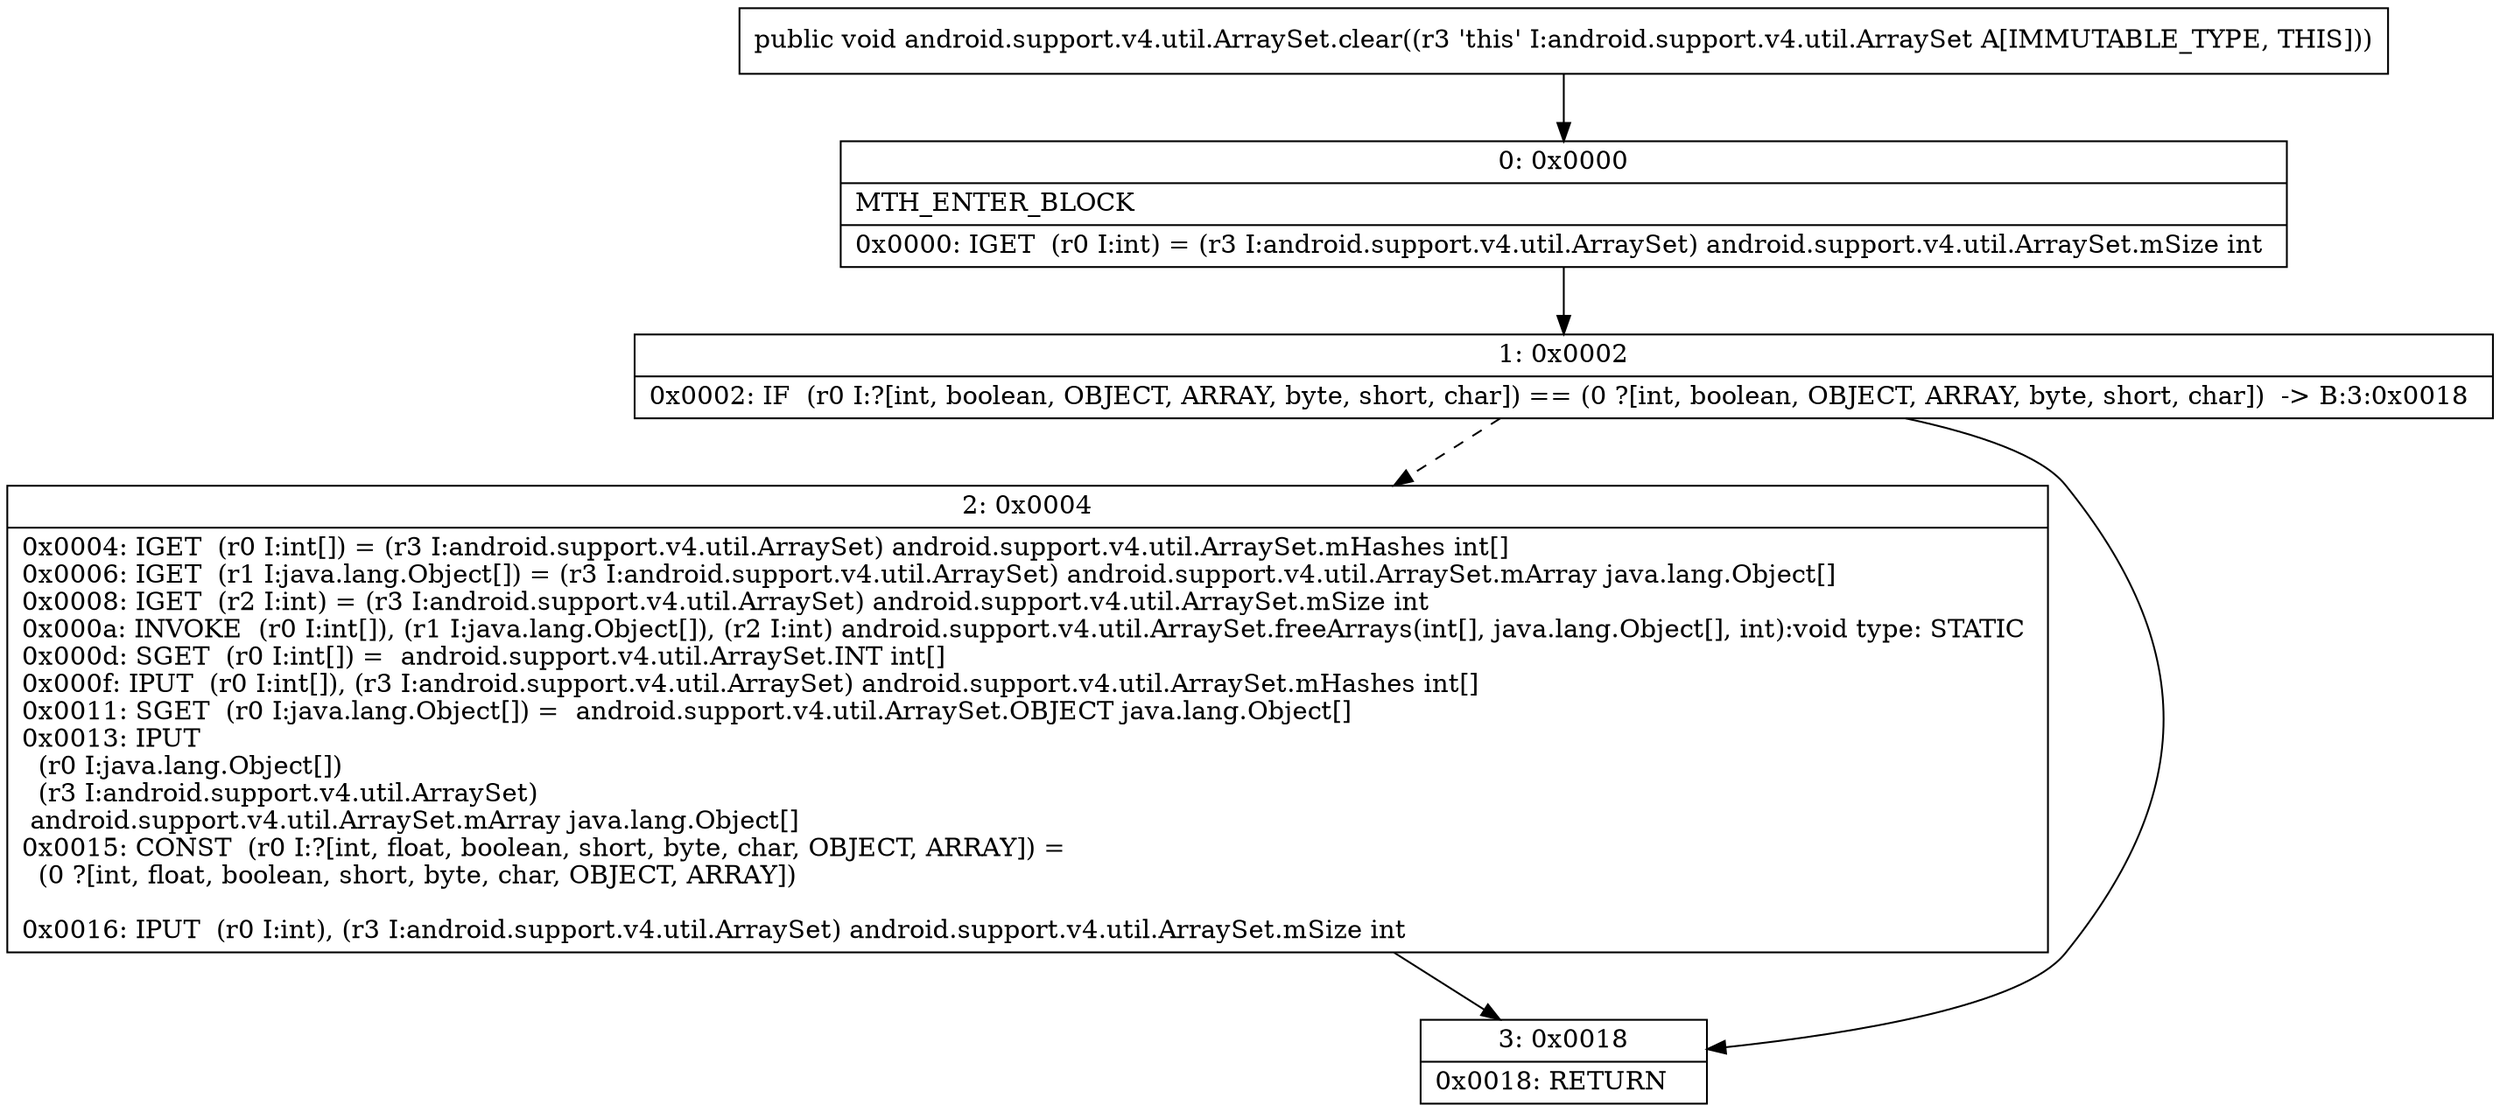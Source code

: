 digraph "CFG forandroid.support.v4.util.ArraySet.clear()V" {
Node_0 [shape=record,label="{0\:\ 0x0000|MTH_ENTER_BLOCK\l|0x0000: IGET  (r0 I:int) = (r3 I:android.support.v4.util.ArraySet) android.support.v4.util.ArraySet.mSize int \l}"];
Node_1 [shape=record,label="{1\:\ 0x0002|0x0002: IF  (r0 I:?[int, boolean, OBJECT, ARRAY, byte, short, char]) == (0 ?[int, boolean, OBJECT, ARRAY, byte, short, char])  \-\> B:3:0x0018 \l}"];
Node_2 [shape=record,label="{2\:\ 0x0004|0x0004: IGET  (r0 I:int[]) = (r3 I:android.support.v4.util.ArraySet) android.support.v4.util.ArraySet.mHashes int[] \l0x0006: IGET  (r1 I:java.lang.Object[]) = (r3 I:android.support.v4.util.ArraySet) android.support.v4.util.ArraySet.mArray java.lang.Object[] \l0x0008: IGET  (r2 I:int) = (r3 I:android.support.v4.util.ArraySet) android.support.v4.util.ArraySet.mSize int \l0x000a: INVOKE  (r0 I:int[]), (r1 I:java.lang.Object[]), (r2 I:int) android.support.v4.util.ArraySet.freeArrays(int[], java.lang.Object[], int):void type: STATIC \l0x000d: SGET  (r0 I:int[]) =  android.support.v4.util.ArraySet.INT int[] \l0x000f: IPUT  (r0 I:int[]), (r3 I:android.support.v4.util.ArraySet) android.support.v4.util.ArraySet.mHashes int[] \l0x0011: SGET  (r0 I:java.lang.Object[]) =  android.support.v4.util.ArraySet.OBJECT java.lang.Object[] \l0x0013: IPUT  \l  (r0 I:java.lang.Object[])\l  (r3 I:android.support.v4.util.ArraySet)\l android.support.v4.util.ArraySet.mArray java.lang.Object[] \l0x0015: CONST  (r0 I:?[int, float, boolean, short, byte, char, OBJECT, ARRAY]) = \l  (0 ?[int, float, boolean, short, byte, char, OBJECT, ARRAY])\l \l0x0016: IPUT  (r0 I:int), (r3 I:android.support.v4.util.ArraySet) android.support.v4.util.ArraySet.mSize int \l}"];
Node_3 [shape=record,label="{3\:\ 0x0018|0x0018: RETURN   \l}"];
MethodNode[shape=record,label="{public void android.support.v4.util.ArraySet.clear((r3 'this' I:android.support.v4.util.ArraySet A[IMMUTABLE_TYPE, THIS])) }"];
MethodNode -> Node_0;
Node_0 -> Node_1;
Node_1 -> Node_2[style=dashed];
Node_1 -> Node_3;
Node_2 -> Node_3;
}

